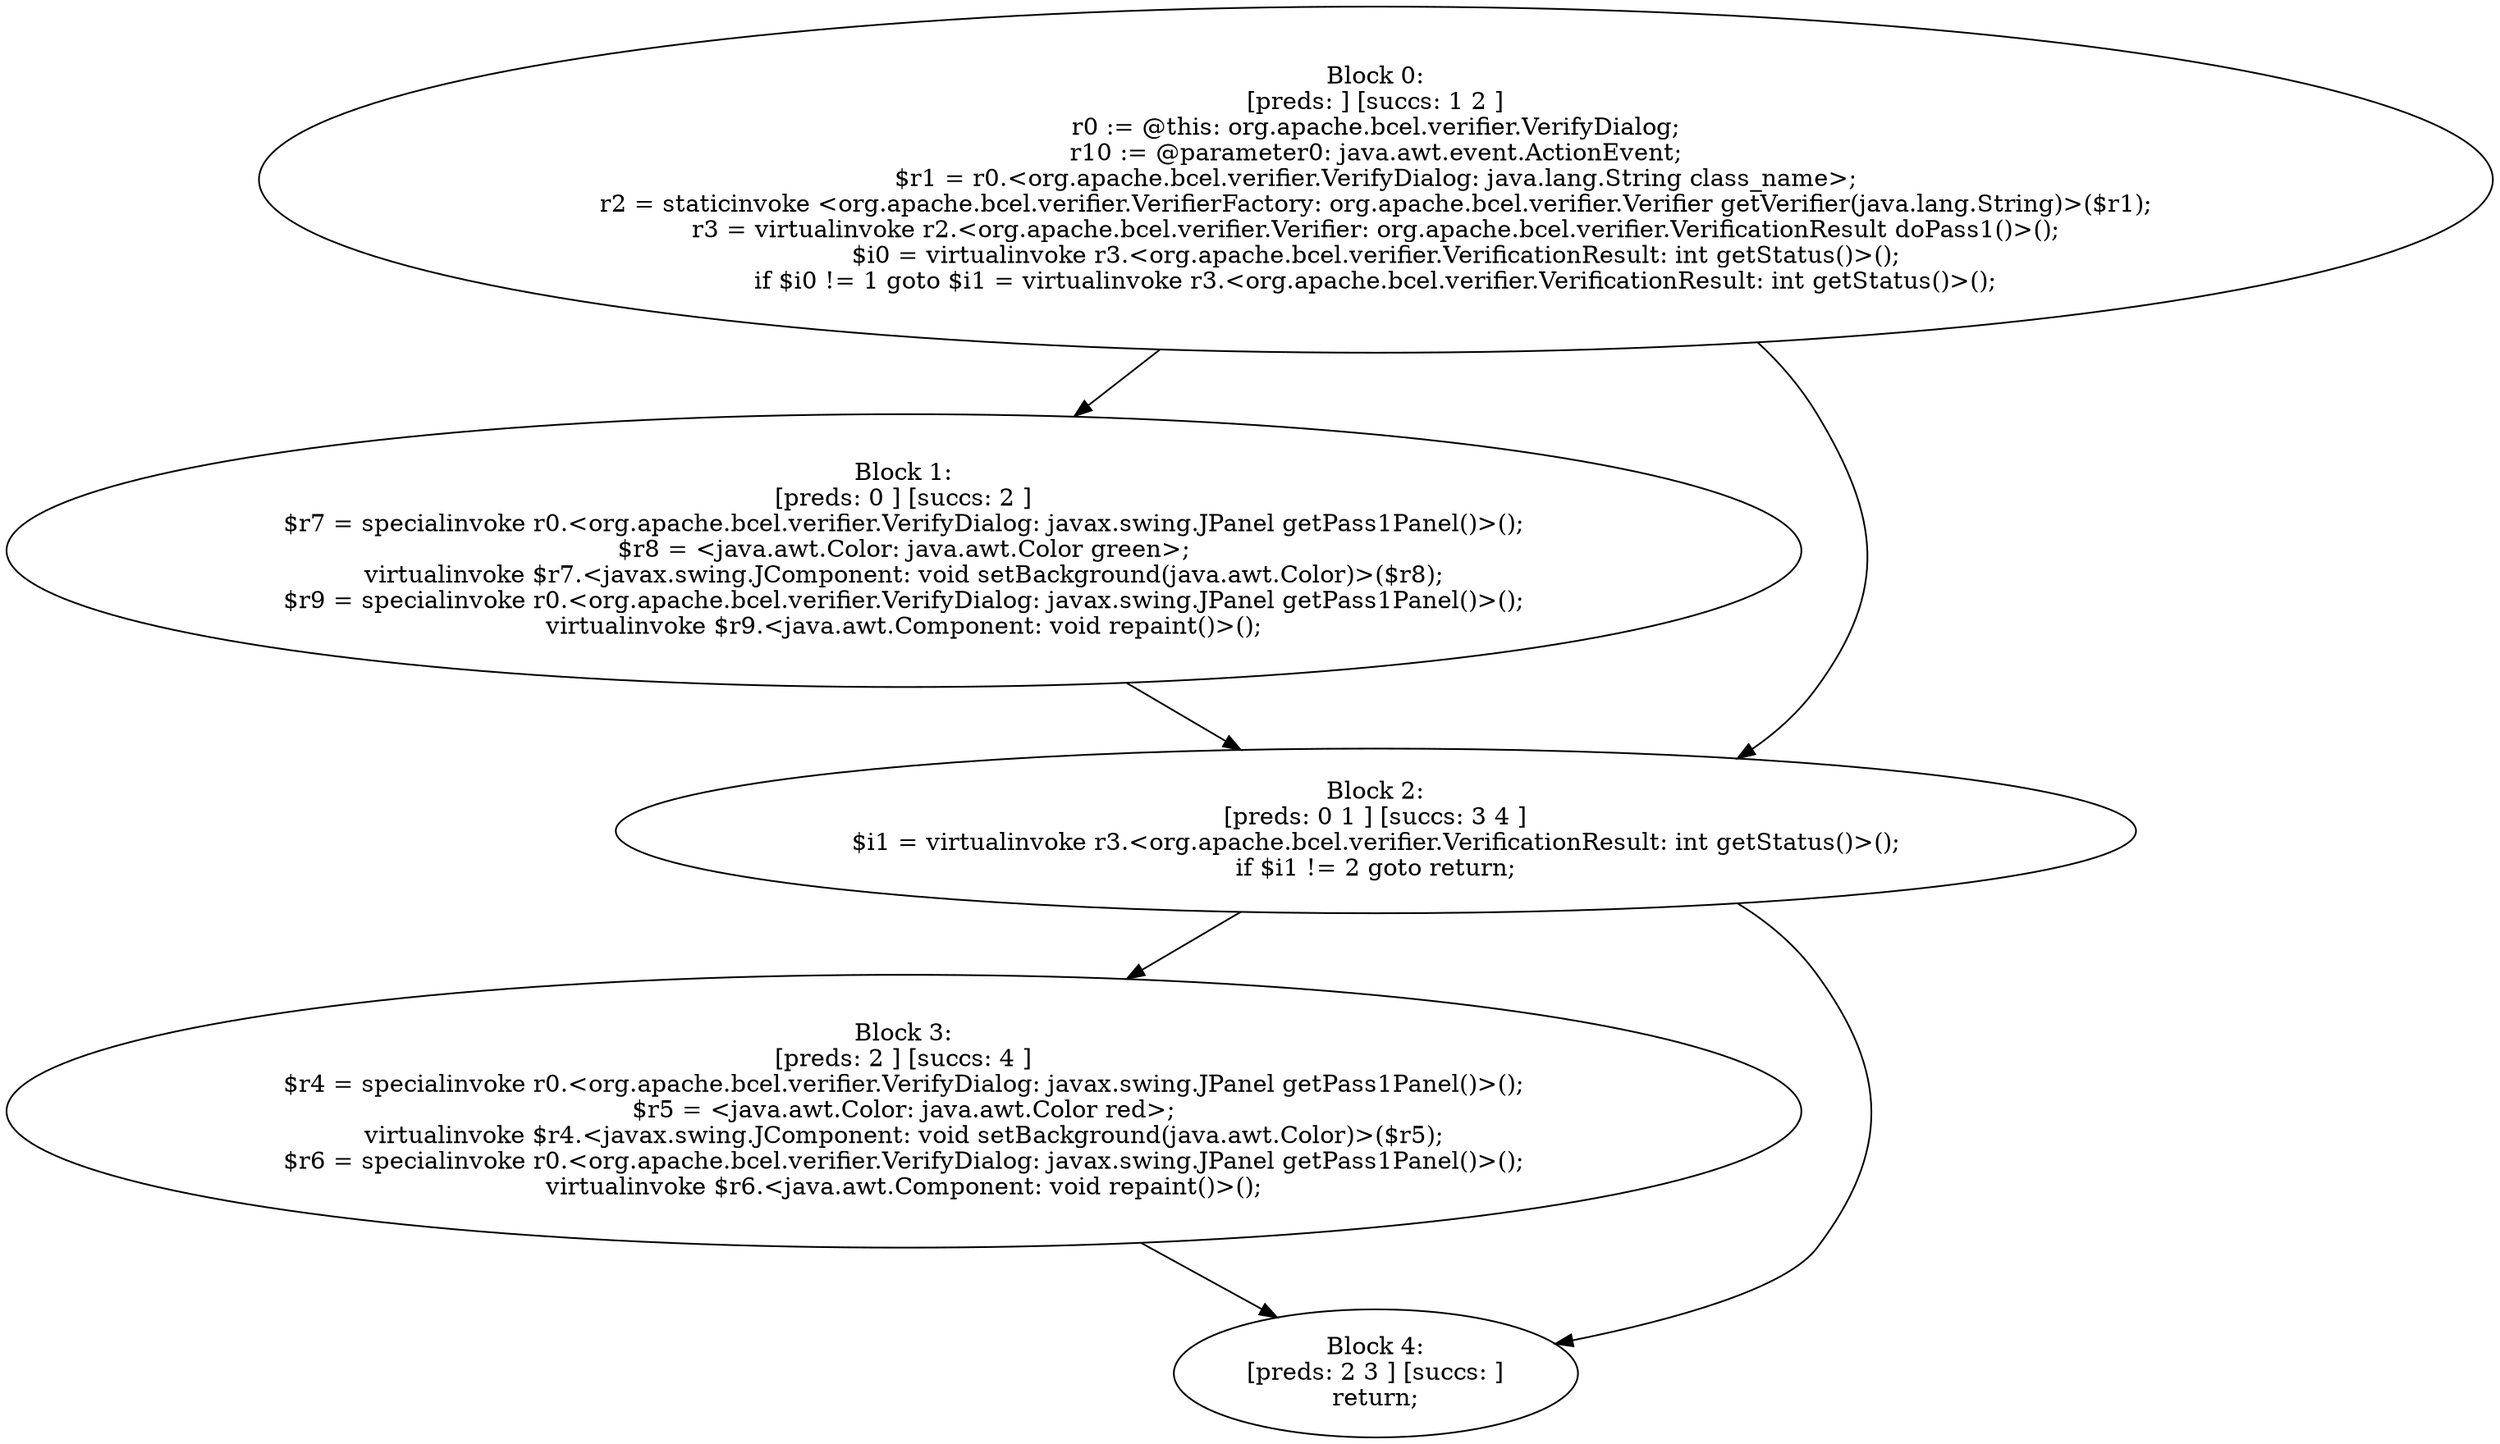 digraph "unitGraph" {
    "Block 0:
[preds: ] [succs: 1 2 ]
r0 := @this: org.apache.bcel.verifier.VerifyDialog;
r10 := @parameter0: java.awt.event.ActionEvent;
$r1 = r0.<org.apache.bcel.verifier.VerifyDialog: java.lang.String class_name>;
r2 = staticinvoke <org.apache.bcel.verifier.VerifierFactory: org.apache.bcel.verifier.Verifier getVerifier(java.lang.String)>($r1);
r3 = virtualinvoke r2.<org.apache.bcel.verifier.Verifier: org.apache.bcel.verifier.VerificationResult doPass1()>();
$i0 = virtualinvoke r3.<org.apache.bcel.verifier.VerificationResult: int getStatus()>();
if $i0 != 1 goto $i1 = virtualinvoke r3.<org.apache.bcel.verifier.VerificationResult: int getStatus()>();
"
    "Block 1:
[preds: 0 ] [succs: 2 ]
$r7 = specialinvoke r0.<org.apache.bcel.verifier.VerifyDialog: javax.swing.JPanel getPass1Panel()>();
$r8 = <java.awt.Color: java.awt.Color green>;
virtualinvoke $r7.<javax.swing.JComponent: void setBackground(java.awt.Color)>($r8);
$r9 = specialinvoke r0.<org.apache.bcel.verifier.VerifyDialog: javax.swing.JPanel getPass1Panel()>();
virtualinvoke $r9.<java.awt.Component: void repaint()>();
"
    "Block 2:
[preds: 0 1 ] [succs: 3 4 ]
$i1 = virtualinvoke r3.<org.apache.bcel.verifier.VerificationResult: int getStatus()>();
if $i1 != 2 goto return;
"
    "Block 3:
[preds: 2 ] [succs: 4 ]
$r4 = specialinvoke r0.<org.apache.bcel.verifier.VerifyDialog: javax.swing.JPanel getPass1Panel()>();
$r5 = <java.awt.Color: java.awt.Color red>;
virtualinvoke $r4.<javax.swing.JComponent: void setBackground(java.awt.Color)>($r5);
$r6 = specialinvoke r0.<org.apache.bcel.verifier.VerifyDialog: javax.swing.JPanel getPass1Panel()>();
virtualinvoke $r6.<java.awt.Component: void repaint()>();
"
    "Block 4:
[preds: 2 3 ] [succs: ]
return;
"
    "Block 0:
[preds: ] [succs: 1 2 ]
r0 := @this: org.apache.bcel.verifier.VerifyDialog;
r10 := @parameter0: java.awt.event.ActionEvent;
$r1 = r0.<org.apache.bcel.verifier.VerifyDialog: java.lang.String class_name>;
r2 = staticinvoke <org.apache.bcel.verifier.VerifierFactory: org.apache.bcel.verifier.Verifier getVerifier(java.lang.String)>($r1);
r3 = virtualinvoke r2.<org.apache.bcel.verifier.Verifier: org.apache.bcel.verifier.VerificationResult doPass1()>();
$i0 = virtualinvoke r3.<org.apache.bcel.verifier.VerificationResult: int getStatus()>();
if $i0 != 1 goto $i1 = virtualinvoke r3.<org.apache.bcel.verifier.VerificationResult: int getStatus()>();
"->"Block 1:
[preds: 0 ] [succs: 2 ]
$r7 = specialinvoke r0.<org.apache.bcel.verifier.VerifyDialog: javax.swing.JPanel getPass1Panel()>();
$r8 = <java.awt.Color: java.awt.Color green>;
virtualinvoke $r7.<javax.swing.JComponent: void setBackground(java.awt.Color)>($r8);
$r9 = specialinvoke r0.<org.apache.bcel.verifier.VerifyDialog: javax.swing.JPanel getPass1Panel()>();
virtualinvoke $r9.<java.awt.Component: void repaint()>();
";
    "Block 0:
[preds: ] [succs: 1 2 ]
r0 := @this: org.apache.bcel.verifier.VerifyDialog;
r10 := @parameter0: java.awt.event.ActionEvent;
$r1 = r0.<org.apache.bcel.verifier.VerifyDialog: java.lang.String class_name>;
r2 = staticinvoke <org.apache.bcel.verifier.VerifierFactory: org.apache.bcel.verifier.Verifier getVerifier(java.lang.String)>($r1);
r3 = virtualinvoke r2.<org.apache.bcel.verifier.Verifier: org.apache.bcel.verifier.VerificationResult doPass1()>();
$i0 = virtualinvoke r3.<org.apache.bcel.verifier.VerificationResult: int getStatus()>();
if $i0 != 1 goto $i1 = virtualinvoke r3.<org.apache.bcel.verifier.VerificationResult: int getStatus()>();
"->"Block 2:
[preds: 0 1 ] [succs: 3 4 ]
$i1 = virtualinvoke r3.<org.apache.bcel.verifier.VerificationResult: int getStatus()>();
if $i1 != 2 goto return;
";
    "Block 1:
[preds: 0 ] [succs: 2 ]
$r7 = specialinvoke r0.<org.apache.bcel.verifier.VerifyDialog: javax.swing.JPanel getPass1Panel()>();
$r8 = <java.awt.Color: java.awt.Color green>;
virtualinvoke $r7.<javax.swing.JComponent: void setBackground(java.awt.Color)>($r8);
$r9 = specialinvoke r0.<org.apache.bcel.verifier.VerifyDialog: javax.swing.JPanel getPass1Panel()>();
virtualinvoke $r9.<java.awt.Component: void repaint()>();
"->"Block 2:
[preds: 0 1 ] [succs: 3 4 ]
$i1 = virtualinvoke r3.<org.apache.bcel.verifier.VerificationResult: int getStatus()>();
if $i1 != 2 goto return;
";
    "Block 2:
[preds: 0 1 ] [succs: 3 4 ]
$i1 = virtualinvoke r3.<org.apache.bcel.verifier.VerificationResult: int getStatus()>();
if $i1 != 2 goto return;
"->"Block 3:
[preds: 2 ] [succs: 4 ]
$r4 = specialinvoke r0.<org.apache.bcel.verifier.VerifyDialog: javax.swing.JPanel getPass1Panel()>();
$r5 = <java.awt.Color: java.awt.Color red>;
virtualinvoke $r4.<javax.swing.JComponent: void setBackground(java.awt.Color)>($r5);
$r6 = specialinvoke r0.<org.apache.bcel.verifier.VerifyDialog: javax.swing.JPanel getPass1Panel()>();
virtualinvoke $r6.<java.awt.Component: void repaint()>();
";
    "Block 2:
[preds: 0 1 ] [succs: 3 4 ]
$i1 = virtualinvoke r3.<org.apache.bcel.verifier.VerificationResult: int getStatus()>();
if $i1 != 2 goto return;
"->"Block 4:
[preds: 2 3 ] [succs: ]
return;
";
    "Block 3:
[preds: 2 ] [succs: 4 ]
$r4 = specialinvoke r0.<org.apache.bcel.verifier.VerifyDialog: javax.swing.JPanel getPass1Panel()>();
$r5 = <java.awt.Color: java.awt.Color red>;
virtualinvoke $r4.<javax.swing.JComponent: void setBackground(java.awt.Color)>($r5);
$r6 = specialinvoke r0.<org.apache.bcel.verifier.VerifyDialog: javax.swing.JPanel getPass1Panel()>();
virtualinvoke $r6.<java.awt.Component: void repaint()>();
"->"Block 4:
[preds: 2 3 ] [succs: ]
return;
";
}
